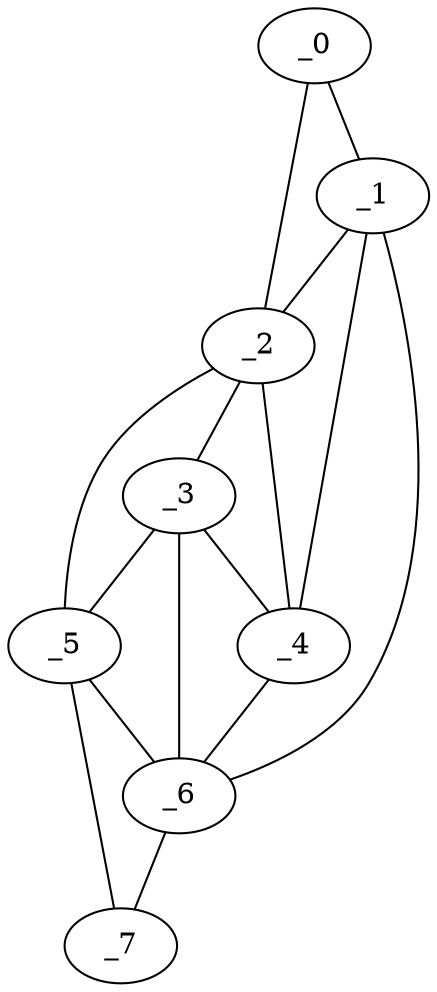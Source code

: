 graph "obj75__325.gxl" {
	_0	 [x=50,
		y=23];
	_1	 [x=64,
		y=15];
	_0 -- _1	 [valence=1];
	_2	 [x=75,
		y=50];
	_0 -- _2	 [valence=1];
	_1 -- _2	 [valence=2];
	_4	 [x=90,
		y=29];
	_1 -- _4	 [valence=2];
	_6	 [x=111,
		y=37];
	_1 -- _6	 [valence=1];
	_3	 [x=86,
		y=44];
	_2 -- _3	 [valence=1];
	_2 -- _4	 [valence=2];
	_5	 [x=91,
		y=58];
	_2 -- _5	 [valence=1];
	_3 -- _4	 [valence=2];
	_3 -- _5	 [valence=2];
	_3 -- _6	 [valence=1];
	_4 -- _6	 [valence=2];
	_5 -- _6	 [valence=2];
	_7	 [x=119,
		y=55];
	_5 -- _7	 [valence=1];
	_6 -- _7	 [valence=1];
}

